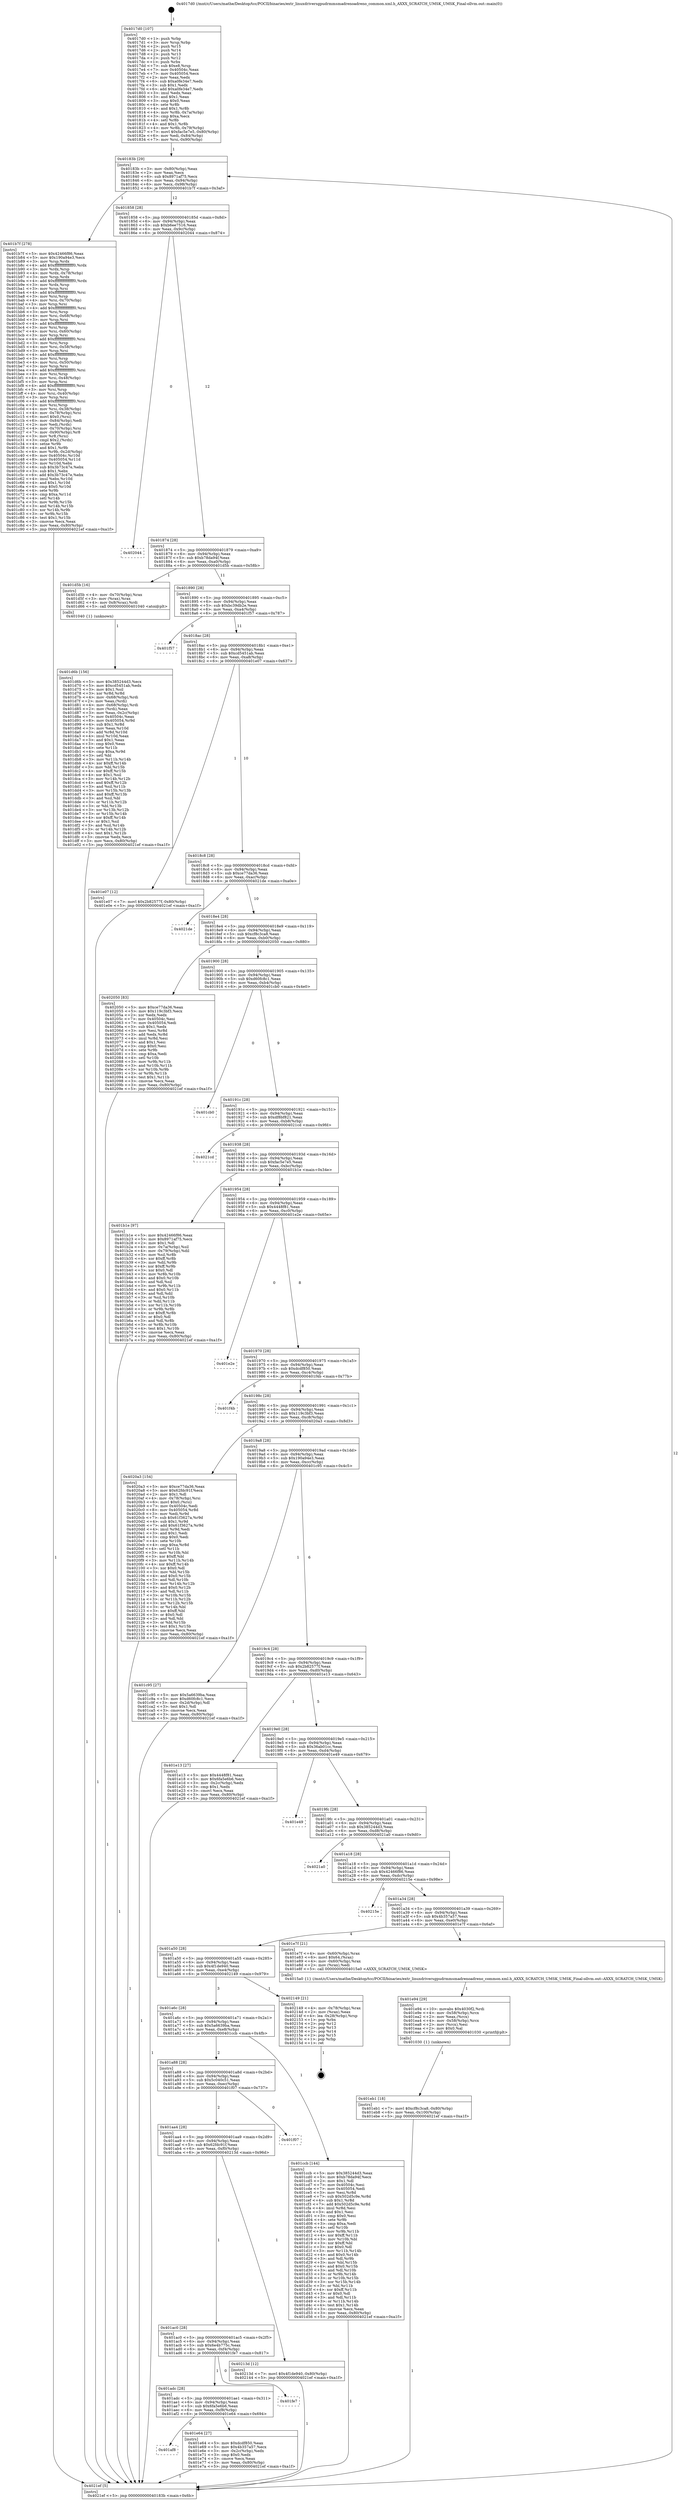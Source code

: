 digraph "0x4017d0" {
  label = "0x4017d0 (/mnt/c/Users/mathe/Desktop/tcc/POCII/binaries/extr_linuxdriversgpudrmmsmadrenoadreno_common.xml.h_AXXX_SCRATCH_UMSK_UMSK_Final-ollvm.out::main(0))"
  labelloc = "t"
  node[shape=record]

  Entry [label="",width=0.3,height=0.3,shape=circle,fillcolor=black,style=filled]
  "0x40183b" [label="{
     0x40183b [29]\l
     | [instrs]\l
     &nbsp;&nbsp;0x40183b \<+3\>: mov -0x80(%rbp),%eax\l
     &nbsp;&nbsp;0x40183e \<+2\>: mov %eax,%ecx\l
     &nbsp;&nbsp;0x401840 \<+6\>: sub $0x8971af75,%ecx\l
     &nbsp;&nbsp;0x401846 \<+6\>: mov %eax,-0x94(%rbp)\l
     &nbsp;&nbsp;0x40184c \<+6\>: mov %ecx,-0x98(%rbp)\l
     &nbsp;&nbsp;0x401852 \<+6\>: je 0000000000401b7f \<main+0x3af\>\l
  }"]
  "0x401b7f" [label="{
     0x401b7f [278]\l
     | [instrs]\l
     &nbsp;&nbsp;0x401b7f \<+5\>: mov $0x42466f86,%eax\l
     &nbsp;&nbsp;0x401b84 \<+5\>: mov $0x190a94e3,%ecx\l
     &nbsp;&nbsp;0x401b89 \<+3\>: mov %rsp,%rdx\l
     &nbsp;&nbsp;0x401b8c \<+4\>: add $0xfffffffffffffff0,%rdx\l
     &nbsp;&nbsp;0x401b90 \<+3\>: mov %rdx,%rsp\l
     &nbsp;&nbsp;0x401b93 \<+4\>: mov %rdx,-0x78(%rbp)\l
     &nbsp;&nbsp;0x401b97 \<+3\>: mov %rsp,%rdx\l
     &nbsp;&nbsp;0x401b9a \<+4\>: add $0xfffffffffffffff0,%rdx\l
     &nbsp;&nbsp;0x401b9e \<+3\>: mov %rdx,%rsp\l
     &nbsp;&nbsp;0x401ba1 \<+3\>: mov %rsp,%rsi\l
     &nbsp;&nbsp;0x401ba4 \<+4\>: add $0xfffffffffffffff0,%rsi\l
     &nbsp;&nbsp;0x401ba8 \<+3\>: mov %rsi,%rsp\l
     &nbsp;&nbsp;0x401bab \<+4\>: mov %rsi,-0x70(%rbp)\l
     &nbsp;&nbsp;0x401baf \<+3\>: mov %rsp,%rsi\l
     &nbsp;&nbsp;0x401bb2 \<+4\>: add $0xfffffffffffffff0,%rsi\l
     &nbsp;&nbsp;0x401bb6 \<+3\>: mov %rsi,%rsp\l
     &nbsp;&nbsp;0x401bb9 \<+4\>: mov %rsi,-0x68(%rbp)\l
     &nbsp;&nbsp;0x401bbd \<+3\>: mov %rsp,%rsi\l
     &nbsp;&nbsp;0x401bc0 \<+4\>: add $0xfffffffffffffff0,%rsi\l
     &nbsp;&nbsp;0x401bc4 \<+3\>: mov %rsi,%rsp\l
     &nbsp;&nbsp;0x401bc7 \<+4\>: mov %rsi,-0x60(%rbp)\l
     &nbsp;&nbsp;0x401bcb \<+3\>: mov %rsp,%rsi\l
     &nbsp;&nbsp;0x401bce \<+4\>: add $0xfffffffffffffff0,%rsi\l
     &nbsp;&nbsp;0x401bd2 \<+3\>: mov %rsi,%rsp\l
     &nbsp;&nbsp;0x401bd5 \<+4\>: mov %rsi,-0x58(%rbp)\l
     &nbsp;&nbsp;0x401bd9 \<+3\>: mov %rsp,%rsi\l
     &nbsp;&nbsp;0x401bdc \<+4\>: add $0xfffffffffffffff0,%rsi\l
     &nbsp;&nbsp;0x401be0 \<+3\>: mov %rsi,%rsp\l
     &nbsp;&nbsp;0x401be3 \<+4\>: mov %rsi,-0x50(%rbp)\l
     &nbsp;&nbsp;0x401be7 \<+3\>: mov %rsp,%rsi\l
     &nbsp;&nbsp;0x401bea \<+4\>: add $0xfffffffffffffff0,%rsi\l
     &nbsp;&nbsp;0x401bee \<+3\>: mov %rsi,%rsp\l
     &nbsp;&nbsp;0x401bf1 \<+4\>: mov %rsi,-0x48(%rbp)\l
     &nbsp;&nbsp;0x401bf5 \<+3\>: mov %rsp,%rsi\l
     &nbsp;&nbsp;0x401bf8 \<+4\>: add $0xfffffffffffffff0,%rsi\l
     &nbsp;&nbsp;0x401bfc \<+3\>: mov %rsi,%rsp\l
     &nbsp;&nbsp;0x401bff \<+4\>: mov %rsi,-0x40(%rbp)\l
     &nbsp;&nbsp;0x401c03 \<+3\>: mov %rsp,%rsi\l
     &nbsp;&nbsp;0x401c06 \<+4\>: add $0xfffffffffffffff0,%rsi\l
     &nbsp;&nbsp;0x401c0a \<+3\>: mov %rsi,%rsp\l
     &nbsp;&nbsp;0x401c0d \<+4\>: mov %rsi,-0x38(%rbp)\l
     &nbsp;&nbsp;0x401c11 \<+4\>: mov -0x78(%rbp),%rsi\l
     &nbsp;&nbsp;0x401c15 \<+6\>: movl $0x0,(%rsi)\l
     &nbsp;&nbsp;0x401c1b \<+6\>: mov -0x84(%rbp),%edi\l
     &nbsp;&nbsp;0x401c21 \<+2\>: mov %edi,(%rdx)\l
     &nbsp;&nbsp;0x401c23 \<+4\>: mov -0x70(%rbp),%rsi\l
     &nbsp;&nbsp;0x401c27 \<+7\>: mov -0x90(%rbp),%r8\l
     &nbsp;&nbsp;0x401c2e \<+3\>: mov %r8,(%rsi)\l
     &nbsp;&nbsp;0x401c31 \<+3\>: cmpl $0x2,(%rdx)\l
     &nbsp;&nbsp;0x401c34 \<+4\>: setne %r9b\l
     &nbsp;&nbsp;0x401c38 \<+4\>: and $0x1,%r9b\l
     &nbsp;&nbsp;0x401c3c \<+4\>: mov %r9b,-0x2d(%rbp)\l
     &nbsp;&nbsp;0x401c40 \<+8\>: mov 0x40504c,%r10d\l
     &nbsp;&nbsp;0x401c48 \<+8\>: mov 0x405054,%r11d\l
     &nbsp;&nbsp;0x401c50 \<+3\>: mov %r10d,%ebx\l
     &nbsp;&nbsp;0x401c53 \<+6\>: sub $0x3b73c47e,%ebx\l
     &nbsp;&nbsp;0x401c59 \<+3\>: sub $0x1,%ebx\l
     &nbsp;&nbsp;0x401c5c \<+6\>: add $0x3b73c47e,%ebx\l
     &nbsp;&nbsp;0x401c62 \<+4\>: imul %ebx,%r10d\l
     &nbsp;&nbsp;0x401c66 \<+4\>: and $0x1,%r10d\l
     &nbsp;&nbsp;0x401c6a \<+4\>: cmp $0x0,%r10d\l
     &nbsp;&nbsp;0x401c6e \<+4\>: sete %r9b\l
     &nbsp;&nbsp;0x401c72 \<+4\>: cmp $0xa,%r11d\l
     &nbsp;&nbsp;0x401c76 \<+4\>: setl %r14b\l
     &nbsp;&nbsp;0x401c7a \<+3\>: mov %r9b,%r15b\l
     &nbsp;&nbsp;0x401c7d \<+3\>: and %r14b,%r15b\l
     &nbsp;&nbsp;0x401c80 \<+3\>: xor %r14b,%r9b\l
     &nbsp;&nbsp;0x401c83 \<+3\>: or %r9b,%r15b\l
     &nbsp;&nbsp;0x401c86 \<+4\>: test $0x1,%r15b\l
     &nbsp;&nbsp;0x401c8a \<+3\>: cmovne %ecx,%eax\l
     &nbsp;&nbsp;0x401c8d \<+3\>: mov %eax,-0x80(%rbp)\l
     &nbsp;&nbsp;0x401c90 \<+5\>: jmp 00000000004021ef \<main+0xa1f\>\l
  }"]
  "0x401858" [label="{
     0x401858 [28]\l
     | [instrs]\l
     &nbsp;&nbsp;0x401858 \<+5\>: jmp 000000000040185d \<main+0x8d\>\l
     &nbsp;&nbsp;0x40185d \<+6\>: mov -0x94(%rbp),%eax\l
     &nbsp;&nbsp;0x401863 \<+5\>: sub $0xb6ee7516,%eax\l
     &nbsp;&nbsp;0x401868 \<+6\>: mov %eax,-0x9c(%rbp)\l
     &nbsp;&nbsp;0x40186e \<+6\>: je 0000000000402044 \<main+0x874\>\l
  }"]
  Exit [label="",width=0.3,height=0.3,shape=circle,fillcolor=black,style=filled,peripheries=2]
  "0x402044" [label="{
     0x402044\l
  }", style=dashed]
  "0x401874" [label="{
     0x401874 [28]\l
     | [instrs]\l
     &nbsp;&nbsp;0x401874 \<+5\>: jmp 0000000000401879 \<main+0xa9\>\l
     &nbsp;&nbsp;0x401879 \<+6\>: mov -0x94(%rbp),%eax\l
     &nbsp;&nbsp;0x40187f \<+5\>: sub $0xb78da94f,%eax\l
     &nbsp;&nbsp;0x401884 \<+6\>: mov %eax,-0xa0(%rbp)\l
     &nbsp;&nbsp;0x40188a \<+6\>: je 0000000000401d5b \<main+0x58b\>\l
  }"]
  "0x401eb1" [label="{
     0x401eb1 [18]\l
     | [instrs]\l
     &nbsp;&nbsp;0x401eb1 \<+7\>: movl $0xcf8c3ca8,-0x80(%rbp)\l
     &nbsp;&nbsp;0x401eb8 \<+6\>: mov %eax,-0x100(%rbp)\l
     &nbsp;&nbsp;0x401ebe \<+5\>: jmp 00000000004021ef \<main+0xa1f\>\l
  }"]
  "0x401d5b" [label="{
     0x401d5b [16]\l
     | [instrs]\l
     &nbsp;&nbsp;0x401d5b \<+4\>: mov -0x70(%rbp),%rax\l
     &nbsp;&nbsp;0x401d5f \<+3\>: mov (%rax),%rax\l
     &nbsp;&nbsp;0x401d62 \<+4\>: mov 0x8(%rax),%rdi\l
     &nbsp;&nbsp;0x401d66 \<+5\>: call 0000000000401040 \<atoi@plt\>\l
     | [calls]\l
     &nbsp;&nbsp;0x401040 \{1\} (unknown)\l
  }"]
  "0x401890" [label="{
     0x401890 [28]\l
     | [instrs]\l
     &nbsp;&nbsp;0x401890 \<+5\>: jmp 0000000000401895 \<main+0xc5\>\l
     &nbsp;&nbsp;0x401895 \<+6\>: mov -0x94(%rbp),%eax\l
     &nbsp;&nbsp;0x40189b \<+5\>: sub $0xbc39db2e,%eax\l
     &nbsp;&nbsp;0x4018a0 \<+6\>: mov %eax,-0xa4(%rbp)\l
     &nbsp;&nbsp;0x4018a6 \<+6\>: je 0000000000401f57 \<main+0x787\>\l
  }"]
  "0x401e94" [label="{
     0x401e94 [29]\l
     | [instrs]\l
     &nbsp;&nbsp;0x401e94 \<+10\>: movabs $0x4030f2,%rdi\l
     &nbsp;&nbsp;0x401e9e \<+4\>: mov -0x58(%rbp),%rcx\l
     &nbsp;&nbsp;0x401ea2 \<+2\>: mov %eax,(%rcx)\l
     &nbsp;&nbsp;0x401ea4 \<+4\>: mov -0x58(%rbp),%rcx\l
     &nbsp;&nbsp;0x401ea8 \<+2\>: mov (%rcx),%esi\l
     &nbsp;&nbsp;0x401eaa \<+2\>: mov $0x0,%al\l
     &nbsp;&nbsp;0x401eac \<+5\>: call 0000000000401030 \<printf@plt\>\l
     | [calls]\l
     &nbsp;&nbsp;0x401030 \{1\} (unknown)\l
  }"]
  "0x401f57" [label="{
     0x401f57\l
  }", style=dashed]
  "0x4018ac" [label="{
     0x4018ac [28]\l
     | [instrs]\l
     &nbsp;&nbsp;0x4018ac \<+5\>: jmp 00000000004018b1 \<main+0xe1\>\l
     &nbsp;&nbsp;0x4018b1 \<+6\>: mov -0x94(%rbp),%eax\l
     &nbsp;&nbsp;0x4018b7 \<+5\>: sub $0xcd5451ab,%eax\l
     &nbsp;&nbsp;0x4018bc \<+6\>: mov %eax,-0xa8(%rbp)\l
     &nbsp;&nbsp;0x4018c2 \<+6\>: je 0000000000401e07 \<main+0x637\>\l
  }"]
  "0x401af8" [label="{
     0x401af8\l
  }", style=dashed]
  "0x401e07" [label="{
     0x401e07 [12]\l
     | [instrs]\l
     &nbsp;&nbsp;0x401e07 \<+7\>: movl $0x2b82577f,-0x80(%rbp)\l
     &nbsp;&nbsp;0x401e0e \<+5\>: jmp 00000000004021ef \<main+0xa1f\>\l
  }"]
  "0x4018c8" [label="{
     0x4018c8 [28]\l
     | [instrs]\l
     &nbsp;&nbsp;0x4018c8 \<+5\>: jmp 00000000004018cd \<main+0xfd\>\l
     &nbsp;&nbsp;0x4018cd \<+6\>: mov -0x94(%rbp),%eax\l
     &nbsp;&nbsp;0x4018d3 \<+5\>: sub $0xce77da36,%eax\l
     &nbsp;&nbsp;0x4018d8 \<+6\>: mov %eax,-0xac(%rbp)\l
     &nbsp;&nbsp;0x4018de \<+6\>: je 00000000004021de \<main+0xa0e\>\l
  }"]
  "0x401e64" [label="{
     0x401e64 [27]\l
     | [instrs]\l
     &nbsp;&nbsp;0x401e64 \<+5\>: mov $0xdcdf850,%eax\l
     &nbsp;&nbsp;0x401e69 \<+5\>: mov $0x4b357a57,%ecx\l
     &nbsp;&nbsp;0x401e6e \<+3\>: mov -0x2c(%rbp),%edx\l
     &nbsp;&nbsp;0x401e71 \<+3\>: cmp $0x0,%edx\l
     &nbsp;&nbsp;0x401e74 \<+3\>: cmove %ecx,%eax\l
     &nbsp;&nbsp;0x401e77 \<+3\>: mov %eax,-0x80(%rbp)\l
     &nbsp;&nbsp;0x401e7a \<+5\>: jmp 00000000004021ef \<main+0xa1f\>\l
  }"]
  "0x4021de" [label="{
     0x4021de\l
  }", style=dashed]
  "0x4018e4" [label="{
     0x4018e4 [28]\l
     | [instrs]\l
     &nbsp;&nbsp;0x4018e4 \<+5\>: jmp 00000000004018e9 \<main+0x119\>\l
     &nbsp;&nbsp;0x4018e9 \<+6\>: mov -0x94(%rbp),%eax\l
     &nbsp;&nbsp;0x4018ef \<+5\>: sub $0xcf8c3ca8,%eax\l
     &nbsp;&nbsp;0x4018f4 \<+6\>: mov %eax,-0xb0(%rbp)\l
     &nbsp;&nbsp;0x4018fa \<+6\>: je 0000000000402050 \<main+0x880\>\l
  }"]
  "0x401adc" [label="{
     0x401adc [28]\l
     | [instrs]\l
     &nbsp;&nbsp;0x401adc \<+5\>: jmp 0000000000401ae1 \<main+0x311\>\l
     &nbsp;&nbsp;0x401ae1 \<+6\>: mov -0x94(%rbp),%eax\l
     &nbsp;&nbsp;0x401ae7 \<+5\>: sub $0x6fa5e6b6,%eax\l
     &nbsp;&nbsp;0x401aec \<+6\>: mov %eax,-0xf8(%rbp)\l
     &nbsp;&nbsp;0x401af2 \<+6\>: je 0000000000401e64 \<main+0x694\>\l
  }"]
  "0x402050" [label="{
     0x402050 [83]\l
     | [instrs]\l
     &nbsp;&nbsp;0x402050 \<+5\>: mov $0xce77da36,%eax\l
     &nbsp;&nbsp;0x402055 \<+5\>: mov $0x119c3bf3,%ecx\l
     &nbsp;&nbsp;0x40205a \<+2\>: xor %edx,%edx\l
     &nbsp;&nbsp;0x40205c \<+7\>: mov 0x40504c,%esi\l
     &nbsp;&nbsp;0x402063 \<+7\>: mov 0x405054,%edi\l
     &nbsp;&nbsp;0x40206a \<+3\>: sub $0x1,%edx\l
     &nbsp;&nbsp;0x40206d \<+3\>: mov %esi,%r8d\l
     &nbsp;&nbsp;0x402070 \<+3\>: add %edx,%r8d\l
     &nbsp;&nbsp;0x402073 \<+4\>: imul %r8d,%esi\l
     &nbsp;&nbsp;0x402077 \<+3\>: and $0x1,%esi\l
     &nbsp;&nbsp;0x40207a \<+3\>: cmp $0x0,%esi\l
     &nbsp;&nbsp;0x40207d \<+4\>: sete %r9b\l
     &nbsp;&nbsp;0x402081 \<+3\>: cmp $0xa,%edi\l
     &nbsp;&nbsp;0x402084 \<+4\>: setl %r10b\l
     &nbsp;&nbsp;0x402088 \<+3\>: mov %r9b,%r11b\l
     &nbsp;&nbsp;0x40208b \<+3\>: and %r10b,%r11b\l
     &nbsp;&nbsp;0x40208e \<+3\>: xor %r10b,%r9b\l
     &nbsp;&nbsp;0x402091 \<+3\>: or %r9b,%r11b\l
     &nbsp;&nbsp;0x402094 \<+4\>: test $0x1,%r11b\l
     &nbsp;&nbsp;0x402098 \<+3\>: cmovne %ecx,%eax\l
     &nbsp;&nbsp;0x40209b \<+3\>: mov %eax,-0x80(%rbp)\l
     &nbsp;&nbsp;0x40209e \<+5\>: jmp 00000000004021ef \<main+0xa1f\>\l
  }"]
  "0x401900" [label="{
     0x401900 [28]\l
     | [instrs]\l
     &nbsp;&nbsp;0x401900 \<+5\>: jmp 0000000000401905 \<main+0x135\>\l
     &nbsp;&nbsp;0x401905 \<+6\>: mov -0x94(%rbp),%eax\l
     &nbsp;&nbsp;0x40190b \<+5\>: sub $0xd60fc8c1,%eax\l
     &nbsp;&nbsp;0x401910 \<+6\>: mov %eax,-0xb4(%rbp)\l
     &nbsp;&nbsp;0x401916 \<+6\>: je 0000000000401cb0 \<main+0x4e0\>\l
  }"]
  "0x401fe7" [label="{
     0x401fe7\l
  }", style=dashed]
  "0x401cb0" [label="{
     0x401cb0\l
  }", style=dashed]
  "0x40191c" [label="{
     0x40191c [28]\l
     | [instrs]\l
     &nbsp;&nbsp;0x40191c \<+5\>: jmp 0000000000401921 \<main+0x151\>\l
     &nbsp;&nbsp;0x401921 \<+6\>: mov -0x94(%rbp),%eax\l
     &nbsp;&nbsp;0x401927 \<+5\>: sub $0xdf8bf821,%eax\l
     &nbsp;&nbsp;0x40192c \<+6\>: mov %eax,-0xb8(%rbp)\l
     &nbsp;&nbsp;0x401932 \<+6\>: je 00000000004021cd \<main+0x9fd\>\l
  }"]
  "0x401ac0" [label="{
     0x401ac0 [28]\l
     | [instrs]\l
     &nbsp;&nbsp;0x401ac0 \<+5\>: jmp 0000000000401ac5 \<main+0x2f5\>\l
     &nbsp;&nbsp;0x401ac5 \<+6\>: mov -0x94(%rbp),%eax\l
     &nbsp;&nbsp;0x401acb \<+5\>: sub $0x6e4b775c,%eax\l
     &nbsp;&nbsp;0x401ad0 \<+6\>: mov %eax,-0xf4(%rbp)\l
     &nbsp;&nbsp;0x401ad6 \<+6\>: je 0000000000401fe7 \<main+0x817\>\l
  }"]
  "0x4021cd" [label="{
     0x4021cd\l
  }", style=dashed]
  "0x401938" [label="{
     0x401938 [28]\l
     | [instrs]\l
     &nbsp;&nbsp;0x401938 \<+5\>: jmp 000000000040193d \<main+0x16d\>\l
     &nbsp;&nbsp;0x40193d \<+6\>: mov -0x94(%rbp),%eax\l
     &nbsp;&nbsp;0x401943 \<+5\>: sub $0xfac5e7e5,%eax\l
     &nbsp;&nbsp;0x401948 \<+6\>: mov %eax,-0xbc(%rbp)\l
     &nbsp;&nbsp;0x40194e \<+6\>: je 0000000000401b1e \<main+0x34e\>\l
  }"]
  "0x40213d" [label="{
     0x40213d [12]\l
     | [instrs]\l
     &nbsp;&nbsp;0x40213d \<+7\>: movl $0x4f1de940,-0x80(%rbp)\l
     &nbsp;&nbsp;0x402144 \<+5\>: jmp 00000000004021ef \<main+0xa1f\>\l
  }"]
  "0x401b1e" [label="{
     0x401b1e [97]\l
     | [instrs]\l
     &nbsp;&nbsp;0x401b1e \<+5\>: mov $0x42466f86,%eax\l
     &nbsp;&nbsp;0x401b23 \<+5\>: mov $0x8971af75,%ecx\l
     &nbsp;&nbsp;0x401b28 \<+2\>: mov $0x1,%dl\l
     &nbsp;&nbsp;0x401b2a \<+4\>: mov -0x7a(%rbp),%sil\l
     &nbsp;&nbsp;0x401b2e \<+4\>: mov -0x79(%rbp),%dil\l
     &nbsp;&nbsp;0x401b32 \<+3\>: mov %sil,%r8b\l
     &nbsp;&nbsp;0x401b35 \<+4\>: xor $0xff,%r8b\l
     &nbsp;&nbsp;0x401b39 \<+3\>: mov %dil,%r9b\l
     &nbsp;&nbsp;0x401b3c \<+4\>: xor $0xff,%r9b\l
     &nbsp;&nbsp;0x401b40 \<+3\>: xor $0x0,%dl\l
     &nbsp;&nbsp;0x401b43 \<+3\>: mov %r8b,%r10b\l
     &nbsp;&nbsp;0x401b46 \<+4\>: and $0x0,%r10b\l
     &nbsp;&nbsp;0x401b4a \<+3\>: and %dl,%sil\l
     &nbsp;&nbsp;0x401b4d \<+3\>: mov %r9b,%r11b\l
     &nbsp;&nbsp;0x401b50 \<+4\>: and $0x0,%r11b\l
     &nbsp;&nbsp;0x401b54 \<+3\>: and %dl,%dil\l
     &nbsp;&nbsp;0x401b57 \<+3\>: or %sil,%r10b\l
     &nbsp;&nbsp;0x401b5a \<+3\>: or %dil,%r11b\l
     &nbsp;&nbsp;0x401b5d \<+3\>: xor %r11b,%r10b\l
     &nbsp;&nbsp;0x401b60 \<+3\>: or %r9b,%r8b\l
     &nbsp;&nbsp;0x401b63 \<+4\>: xor $0xff,%r8b\l
     &nbsp;&nbsp;0x401b67 \<+3\>: or $0x0,%dl\l
     &nbsp;&nbsp;0x401b6a \<+3\>: and %dl,%r8b\l
     &nbsp;&nbsp;0x401b6d \<+3\>: or %r8b,%r10b\l
     &nbsp;&nbsp;0x401b70 \<+4\>: test $0x1,%r10b\l
     &nbsp;&nbsp;0x401b74 \<+3\>: cmovne %ecx,%eax\l
     &nbsp;&nbsp;0x401b77 \<+3\>: mov %eax,-0x80(%rbp)\l
     &nbsp;&nbsp;0x401b7a \<+5\>: jmp 00000000004021ef \<main+0xa1f\>\l
  }"]
  "0x401954" [label="{
     0x401954 [28]\l
     | [instrs]\l
     &nbsp;&nbsp;0x401954 \<+5\>: jmp 0000000000401959 \<main+0x189\>\l
     &nbsp;&nbsp;0x401959 \<+6\>: mov -0x94(%rbp),%eax\l
     &nbsp;&nbsp;0x40195f \<+5\>: sub $0x4448f81,%eax\l
     &nbsp;&nbsp;0x401964 \<+6\>: mov %eax,-0xc0(%rbp)\l
     &nbsp;&nbsp;0x40196a \<+6\>: je 0000000000401e2e \<main+0x65e\>\l
  }"]
  "0x4021ef" [label="{
     0x4021ef [5]\l
     | [instrs]\l
     &nbsp;&nbsp;0x4021ef \<+5\>: jmp 000000000040183b \<main+0x6b\>\l
  }"]
  "0x4017d0" [label="{
     0x4017d0 [107]\l
     | [instrs]\l
     &nbsp;&nbsp;0x4017d0 \<+1\>: push %rbp\l
     &nbsp;&nbsp;0x4017d1 \<+3\>: mov %rsp,%rbp\l
     &nbsp;&nbsp;0x4017d4 \<+2\>: push %r15\l
     &nbsp;&nbsp;0x4017d6 \<+2\>: push %r14\l
     &nbsp;&nbsp;0x4017d8 \<+2\>: push %r13\l
     &nbsp;&nbsp;0x4017da \<+2\>: push %r12\l
     &nbsp;&nbsp;0x4017dc \<+1\>: push %rbx\l
     &nbsp;&nbsp;0x4017dd \<+7\>: sub $0xe8,%rsp\l
     &nbsp;&nbsp;0x4017e4 \<+7\>: mov 0x40504c,%eax\l
     &nbsp;&nbsp;0x4017eb \<+7\>: mov 0x405054,%ecx\l
     &nbsp;&nbsp;0x4017f2 \<+2\>: mov %eax,%edx\l
     &nbsp;&nbsp;0x4017f4 \<+6\>: sub $0xa0fe34e7,%edx\l
     &nbsp;&nbsp;0x4017fa \<+3\>: sub $0x1,%edx\l
     &nbsp;&nbsp;0x4017fd \<+6\>: add $0xa0fe34e7,%edx\l
     &nbsp;&nbsp;0x401803 \<+3\>: imul %edx,%eax\l
     &nbsp;&nbsp;0x401806 \<+3\>: and $0x1,%eax\l
     &nbsp;&nbsp;0x401809 \<+3\>: cmp $0x0,%eax\l
     &nbsp;&nbsp;0x40180c \<+4\>: sete %r8b\l
     &nbsp;&nbsp;0x401810 \<+4\>: and $0x1,%r8b\l
     &nbsp;&nbsp;0x401814 \<+4\>: mov %r8b,-0x7a(%rbp)\l
     &nbsp;&nbsp;0x401818 \<+3\>: cmp $0xa,%ecx\l
     &nbsp;&nbsp;0x40181b \<+4\>: setl %r8b\l
     &nbsp;&nbsp;0x40181f \<+4\>: and $0x1,%r8b\l
     &nbsp;&nbsp;0x401823 \<+4\>: mov %r8b,-0x79(%rbp)\l
     &nbsp;&nbsp;0x401827 \<+7\>: movl $0xfac5e7e5,-0x80(%rbp)\l
     &nbsp;&nbsp;0x40182e \<+6\>: mov %edi,-0x84(%rbp)\l
     &nbsp;&nbsp;0x401834 \<+7\>: mov %rsi,-0x90(%rbp)\l
  }"]
  "0x401aa4" [label="{
     0x401aa4 [28]\l
     | [instrs]\l
     &nbsp;&nbsp;0x401aa4 \<+5\>: jmp 0000000000401aa9 \<main+0x2d9\>\l
     &nbsp;&nbsp;0x401aa9 \<+6\>: mov -0x94(%rbp),%eax\l
     &nbsp;&nbsp;0x401aaf \<+5\>: sub $0x62fdc91f,%eax\l
     &nbsp;&nbsp;0x401ab4 \<+6\>: mov %eax,-0xf0(%rbp)\l
     &nbsp;&nbsp;0x401aba \<+6\>: je 000000000040213d \<main+0x96d\>\l
  }"]
  "0x401f07" [label="{
     0x401f07\l
  }", style=dashed]
  "0x401e2e" [label="{
     0x401e2e\l
  }", style=dashed]
  "0x401970" [label="{
     0x401970 [28]\l
     | [instrs]\l
     &nbsp;&nbsp;0x401970 \<+5\>: jmp 0000000000401975 \<main+0x1a5\>\l
     &nbsp;&nbsp;0x401975 \<+6\>: mov -0x94(%rbp),%eax\l
     &nbsp;&nbsp;0x40197b \<+5\>: sub $0xdcdf850,%eax\l
     &nbsp;&nbsp;0x401980 \<+6\>: mov %eax,-0xc4(%rbp)\l
     &nbsp;&nbsp;0x401986 \<+6\>: je 0000000000401f4b \<main+0x77b\>\l
  }"]
  "0x401d6b" [label="{
     0x401d6b [156]\l
     | [instrs]\l
     &nbsp;&nbsp;0x401d6b \<+5\>: mov $0x385244d3,%ecx\l
     &nbsp;&nbsp;0x401d70 \<+5\>: mov $0xcd5451ab,%edx\l
     &nbsp;&nbsp;0x401d75 \<+3\>: mov $0x1,%sil\l
     &nbsp;&nbsp;0x401d78 \<+3\>: xor %r8d,%r8d\l
     &nbsp;&nbsp;0x401d7b \<+4\>: mov -0x68(%rbp),%rdi\l
     &nbsp;&nbsp;0x401d7f \<+2\>: mov %eax,(%rdi)\l
     &nbsp;&nbsp;0x401d81 \<+4\>: mov -0x68(%rbp),%rdi\l
     &nbsp;&nbsp;0x401d85 \<+2\>: mov (%rdi),%eax\l
     &nbsp;&nbsp;0x401d87 \<+3\>: mov %eax,-0x2c(%rbp)\l
     &nbsp;&nbsp;0x401d8a \<+7\>: mov 0x40504c,%eax\l
     &nbsp;&nbsp;0x401d91 \<+8\>: mov 0x405054,%r9d\l
     &nbsp;&nbsp;0x401d99 \<+4\>: sub $0x1,%r8d\l
     &nbsp;&nbsp;0x401d9d \<+3\>: mov %eax,%r10d\l
     &nbsp;&nbsp;0x401da0 \<+3\>: add %r8d,%r10d\l
     &nbsp;&nbsp;0x401da3 \<+4\>: imul %r10d,%eax\l
     &nbsp;&nbsp;0x401da7 \<+3\>: and $0x1,%eax\l
     &nbsp;&nbsp;0x401daa \<+3\>: cmp $0x0,%eax\l
     &nbsp;&nbsp;0x401dad \<+4\>: sete %r11b\l
     &nbsp;&nbsp;0x401db1 \<+4\>: cmp $0xa,%r9d\l
     &nbsp;&nbsp;0x401db5 \<+3\>: setl %bl\l
     &nbsp;&nbsp;0x401db8 \<+3\>: mov %r11b,%r14b\l
     &nbsp;&nbsp;0x401dbb \<+4\>: xor $0xff,%r14b\l
     &nbsp;&nbsp;0x401dbf \<+3\>: mov %bl,%r15b\l
     &nbsp;&nbsp;0x401dc2 \<+4\>: xor $0xff,%r15b\l
     &nbsp;&nbsp;0x401dc6 \<+4\>: xor $0x1,%sil\l
     &nbsp;&nbsp;0x401dca \<+3\>: mov %r14b,%r12b\l
     &nbsp;&nbsp;0x401dcd \<+4\>: and $0xff,%r12b\l
     &nbsp;&nbsp;0x401dd1 \<+3\>: and %sil,%r11b\l
     &nbsp;&nbsp;0x401dd4 \<+3\>: mov %r15b,%r13b\l
     &nbsp;&nbsp;0x401dd7 \<+4\>: and $0xff,%r13b\l
     &nbsp;&nbsp;0x401ddb \<+3\>: and %sil,%bl\l
     &nbsp;&nbsp;0x401dde \<+3\>: or %r11b,%r12b\l
     &nbsp;&nbsp;0x401de1 \<+3\>: or %bl,%r13b\l
     &nbsp;&nbsp;0x401de4 \<+3\>: xor %r13b,%r12b\l
     &nbsp;&nbsp;0x401de7 \<+3\>: or %r15b,%r14b\l
     &nbsp;&nbsp;0x401dea \<+4\>: xor $0xff,%r14b\l
     &nbsp;&nbsp;0x401dee \<+4\>: or $0x1,%sil\l
     &nbsp;&nbsp;0x401df2 \<+3\>: and %sil,%r14b\l
     &nbsp;&nbsp;0x401df5 \<+3\>: or %r14b,%r12b\l
     &nbsp;&nbsp;0x401df8 \<+4\>: test $0x1,%r12b\l
     &nbsp;&nbsp;0x401dfc \<+3\>: cmovne %edx,%ecx\l
     &nbsp;&nbsp;0x401dff \<+3\>: mov %ecx,-0x80(%rbp)\l
     &nbsp;&nbsp;0x401e02 \<+5\>: jmp 00000000004021ef \<main+0xa1f\>\l
  }"]
  "0x401f4b" [label="{
     0x401f4b\l
  }", style=dashed]
  "0x40198c" [label="{
     0x40198c [28]\l
     | [instrs]\l
     &nbsp;&nbsp;0x40198c \<+5\>: jmp 0000000000401991 \<main+0x1c1\>\l
     &nbsp;&nbsp;0x401991 \<+6\>: mov -0x94(%rbp),%eax\l
     &nbsp;&nbsp;0x401997 \<+5\>: sub $0x119c3bf3,%eax\l
     &nbsp;&nbsp;0x40199c \<+6\>: mov %eax,-0xc8(%rbp)\l
     &nbsp;&nbsp;0x4019a2 \<+6\>: je 00000000004020a3 \<main+0x8d3\>\l
  }"]
  "0x401a88" [label="{
     0x401a88 [28]\l
     | [instrs]\l
     &nbsp;&nbsp;0x401a88 \<+5\>: jmp 0000000000401a8d \<main+0x2bd\>\l
     &nbsp;&nbsp;0x401a8d \<+6\>: mov -0x94(%rbp),%eax\l
     &nbsp;&nbsp;0x401a93 \<+5\>: sub $0x5c040c51,%eax\l
     &nbsp;&nbsp;0x401a98 \<+6\>: mov %eax,-0xec(%rbp)\l
     &nbsp;&nbsp;0x401a9e \<+6\>: je 0000000000401f07 \<main+0x737\>\l
  }"]
  "0x4020a3" [label="{
     0x4020a3 [154]\l
     | [instrs]\l
     &nbsp;&nbsp;0x4020a3 \<+5\>: mov $0xce77da36,%eax\l
     &nbsp;&nbsp;0x4020a8 \<+5\>: mov $0x62fdc91f,%ecx\l
     &nbsp;&nbsp;0x4020ad \<+2\>: mov $0x1,%dl\l
     &nbsp;&nbsp;0x4020af \<+4\>: mov -0x78(%rbp),%rsi\l
     &nbsp;&nbsp;0x4020b3 \<+6\>: movl $0x0,(%rsi)\l
     &nbsp;&nbsp;0x4020b9 \<+7\>: mov 0x40504c,%edi\l
     &nbsp;&nbsp;0x4020c0 \<+8\>: mov 0x405054,%r8d\l
     &nbsp;&nbsp;0x4020c8 \<+3\>: mov %edi,%r9d\l
     &nbsp;&nbsp;0x4020cb \<+7\>: sub $0x61f3627a,%r9d\l
     &nbsp;&nbsp;0x4020d2 \<+4\>: sub $0x1,%r9d\l
     &nbsp;&nbsp;0x4020d6 \<+7\>: add $0x61f3627a,%r9d\l
     &nbsp;&nbsp;0x4020dd \<+4\>: imul %r9d,%edi\l
     &nbsp;&nbsp;0x4020e1 \<+3\>: and $0x1,%edi\l
     &nbsp;&nbsp;0x4020e4 \<+3\>: cmp $0x0,%edi\l
     &nbsp;&nbsp;0x4020e7 \<+4\>: sete %r10b\l
     &nbsp;&nbsp;0x4020eb \<+4\>: cmp $0xa,%r8d\l
     &nbsp;&nbsp;0x4020ef \<+4\>: setl %r11b\l
     &nbsp;&nbsp;0x4020f3 \<+3\>: mov %r10b,%bl\l
     &nbsp;&nbsp;0x4020f6 \<+3\>: xor $0xff,%bl\l
     &nbsp;&nbsp;0x4020f9 \<+3\>: mov %r11b,%r14b\l
     &nbsp;&nbsp;0x4020fc \<+4\>: xor $0xff,%r14b\l
     &nbsp;&nbsp;0x402100 \<+3\>: xor $0x0,%dl\l
     &nbsp;&nbsp;0x402103 \<+3\>: mov %bl,%r15b\l
     &nbsp;&nbsp;0x402106 \<+4\>: and $0x0,%r15b\l
     &nbsp;&nbsp;0x40210a \<+3\>: and %dl,%r10b\l
     &nbsp;&nbsp;0x40210d \<+3\>: mov %r14b,%r12b\l
     &nbsp;&nbsp;0x402110 \<+4\>: and $0x0,%r12b\l
     &nbsp;&nbsp;0x402114 \<+3\>: and %dl,%r11b\l
     &nbsp;&nbsp;0x402117 \<+3\>: or %r10b,%r15b\l
     &nbsp;&nbsp;0x40211a \<+3\>: or %r11b,%r12b\l
     &nbsp;&nbsp;0x40211d \<+3\>: xor %r12b,%r15b\l
     &nbsp;&nbsp;0x402120 \<+3\>: or %r14b,%bl\l
     &nbsp;&nbsp;0x402123 \<+3\>: xor $0xff,%bl\l
     &nbsp;&nbsp;0x402126 \<+3\>: or $0x0,%dl\l
     &nbsp;&nbsp;0x402129 \<+2\>: and %dl,%bl\l
     &nbsp;&nbsp;0x40212b \<+3\>: or %bl,%r15b\l
     &nbsp;&nbsp;0x40212e \<+4\>: test $0x1,%r15b\l
     &nbsp;&nbsp;0x402132 \<+3\>: cmovne %ecx,%eax\l
     &nbsp;&nbsp;0x402135 \<+3\>: mov %eax,-0x80(%rbp)\l
     &nbsp;&nbsp;0x402138 \<+5\>: jmp 00000000004021ef \<main+0xa1f\>\l
  }"]
  "0x4019a8" [label="{
     0x4019a8 [28]\l
     | [instrs]\l
     &nbsp;&nbsp;0x4019a8 \<+5\>: jmp 00000000004019ad \<main+0x1dd\>\l
     &nbsp;&nbsp;0x4019ad \<+6\>: mov -0x94(%rbp),%eax\l
     &nbsp;&nbsp;0x4019b3 \<+5\>: sub $0x190a94e3,%eax\l
     &nbsp;&nbsp;0x4019b8 \<+6\>: mov %eax,-0xcc(%rbp)\l
     &nbsp;&nbsp;0x4019be \<+6\>: je 0000000000401c95 \<main+0x4c5\>\l
  }"]
  "0x401ccb" [label="{
     0x401ccb [144]\l
     | [instrs]\l
     &nbsp;&nbsp;0x401ccb \<+5\>: mov $0x385244d3,%eax\l
     &nbsp;&nbsp;0x401cd0 \<+5\>: mov $0xb78da94f,%ecx\l
     &nbsp;&nbsp;0x401cd5 \<+2\>: mov $0x1,%dl\l
     &nbsp;&nbsp;0x401cd7 \<+7\>: mov 0x40504c,%esi\l
     &nbsp;&nbsp;0x401cde \<+7\>: mov 0x405054,%edi\l
     &nbsp;&nbsp;0x401ce5 \<+3\>: mov %esi,%r8d\l
     &nbsp;&nbsp;0x401ce8 \<+7\>: sub $0x502d5c9e,%r8d\l
     &nbsp;&nbsp;0x401cef \<+4\>: sub $0x1,%r8d\l
     &nbsp;&nbsp;0x401cf3 \<+7\>: add $0x502d5c9e,%r8d\l
     &nbsp;&nbsp;0x401cfa \<+4\>: imul %r8d,%esi\l
     &nbsp;&nbsp;0x401cfe \<+3\>: and $0x1,%esi\l
     &nbsp;&nbsp;0x401d01 \<+3\>: cmp $0x0,%esi\l
     &nbsp;&nbsp;0x401d04 \<+4\>: sete %r9b\l
     &nbsp;&nbsp;0x401d08 \<+3\>: cmp $0xa,%edi\l
     &nbsp;&nbsp;0x401d0b \<+4\>: setl %r10b\l
     &nbsp;&nbsp;0x401d0f \<+3\>: mov %r9b,%r11b\l
     &nbsp;&nbsp;0x401d12 \<+4\>: xor $0xff,%r11b\l
     &nbsp;&nbsp;0x401d16 \<+3\>: mov %r10b,%bl\l
     &nbsp;&nbsp;0x401d19 \<+3\>: xor $0xff,%bl\l
     &nbsp;&nbsp;0x401d1c \<+3\>: xor $0x0,%dl\l
     &nbsp;&nbsp;0x401d1f \<+3\>: mov %r11b,%r14b\l
     &nbsp;&nbsp;0x401d22 \<+4\>: and $0x0,%r14b\l
     &nbsp;&nbsp;0x401d26 \<+3\>: and %dl,%r9b\l
     &nbsp;&nbsp;0x401d29 \<+3\>: mov %bl,%r15b\l
     &nbsp;&nbsp;0x401d2c \<+4\>: and $0x0,%r15b\l
     &nbsp;&nbsp;0x401d30 \<+3\>: and %dl,%r10b\l
     &nbsp;&nbsp;0x401d33 \<+3\>: or %r9b,%r14b\l
     &nbsp;&nbsp;0x401d36 \<+3\>: or %r10b,%r15b\l
     &nbsp;&nbsp;0x401d39 \<+3\>: xor %r15b,%r14b\l
     &nbsp;&nbsp;0x401d3c \<+3\>: or %bl,%r11b\l
     &nbsp;&nbsp;0x401d3f \<+4\>: xor $0xff,%r11b\l
     &nbsp;&nbsp;0x401d43 \<+3\>: or $0x0,%dl\l
     &nbsp;&nbsp;0x401d46 \<+3\>: and %dl,%r11b\l
     &nbsp;&nbsp;0x401d49 \<+3\>: or %r11b,%r14b\l
     &nbsp;&nbsp;0x401d4c \<+4\>: test $0x1,%r14b\l
     &nbsp;&nbsp;0x401d50 \<+3\>: cmovne %ecx,%eax\l
     &nbsp;&nbsp;0x401d53 \<+3\>: mov %eax,-0x80(%rbp)\l
     &nbsp;&nbsp;0x401d56 \<+5\>: jmp 00000000004021ef \<main+0xa1f\>\l
  }"]
  "0x401c95" [label="{
     0x401c95 [27]\l
     | [instrs]\l
     &nbsp;&nbsp;0x401c95 \<+5\>: mov $0x5a6639ba,%eax\l
     &nbsp;&nbsp;0x401c9a \<+5\>: mov $0xd60fc8c1,%ecx\l
     &nbsp;&nbsp;0x401c9f \<+3\>: mov -0x2d(%rbp),%dl\l
     &nbsp;&nbsp;0x401ca2 \<+3\>: test $0x1,%dl\l
     &nbsp;&nbsp;0x401ca5 \<+3\>: cmovne %ecx,%eax\l
     &nbsp;&nbsp;0x401ca8 \<+3\>: mov %eax,-0x80(%rbp)\l
     &nbsp;&nbsp;0x401cab \<+5\>: jmp 00000000004021ef \<main+0xa1f\>\l
  }"]
  "0x4019c4" [label="{
     0x4019c4 [28]\l
     | [instrs]\l
     &nbsp;&nbsp;0x4019c4 \<+5\>: jmp 00000000004019c9 \<main+0x1f9\>\l
     &nbsp;&nbsp;0x4019c9 \<+6\>: mov -0x94(%rbp),%eax\l
     &nbsp;&nbsp;0x4019cf \<+5\>: sub $0x2b82577f,%eax\l
     &nbsp;&nbsp;0x4019d4 \<+6\>: mov %eax,-0xd0(%rbp)\l
     &nbsp;&nbsp;0x4019da \<+6\>: je 0000000000401e13 \<main+0x643\>\l
  }"]
  "0x401a6c" [label="{
     0x401a6c [28]\l
     | [instrs]\l
     &nbsp;&nbsp;0x401a6c \<+5\>: jmp 0000000000401a71 \<main+0x2a1\>\l
     &nbsp;&nbsp;0x401a71 \<+6\>: mov -0x94(%rbp),%eax\l
     &nbsp;&nbsp;0x401a77 \<+5\>: sub $0x5a6639ba,%eax\l
     &nbsp;&nbsp;0x401a7c \<+6\>: mov %eax,-0xe8(%rbp)\l
     &nbsp;&nbsp;0x401a82 \<+6\>: je 0000000000401ccb \<main+0x4fb\>\l
  }"]
  "0x401e13" [label="{
     0x401e13 [27]\l
     | [instrs]\l
     &nbsp;&nbsp;0x401e13 \<+5\>: mov $0x4448f81,%eax\l
     &nbsp;&nbsp;0x401e18 \<+5\>: mov $0x6fa5e6b6,%ecx\l
     &nbsp;&nbsp;0x401e1d \<+3\>: mov -0x2c(%rbp),%edx\l
     &nbsp;&nbsp;0x401e20 \<+3\>: cmp $0x1,%edx\l
     &nbsp;&nbsp;0x401e23 \<+3\>: cmovl %ecx,%eax\l
     &nbsp;&nbsp;0x401e26 \<+3\>: mov %eax,-0x80(%rbp)\l
     &nbsp;&nbsp;0x401e29 \<+5\>: jmp 00000000004021ef \<main+0xa1f\>\l
  }"]
  "0x4019e0" [label="{
     0x4019e0 [28]\l
     | [instrs]\l
     &nbsp;&nbsp;0x4019e0 \<+5\>: jmp 00000000004019e5 \<main+0x215\>\l
     &nbsp;&nbsp;0x4019e5 \<+6\>: mov -0x94(%rbp),%eax\l
     &nbsp;&nbsp;0x4019eb \<+5\>: sub $0x36ab01cc,%eax\l
     &nbsp;&nbsp;0x4019f0 \<+6\>: mov %eax,-0xd4(%rbp)\l
     &nbsp;&nbsp;0x4019f6 \<+6\>: je 0000000000401e49 \<main+0x679\>\l
  }"]
  "0x402149" [label="{
     0x402149 [21]\l
     | [instrs]\l
     &nbsp;&nbsp;0x402149 \<+4\>: mov -0x78(%rbp),%rax\l
     &nbsp;&nbsp;0x40214d \<+2\>: mov (%rax),%eax\l
     &nbsp;&nbsp;0x40214f \<+4\>: lea -0x28(%rbp),%rsp\l
     &nbsp;&nbsp;0x402153 \<+1\>: pop %rbx\l
     &nbsp;&nbsp;0x402154 \<+2\>: pop %r12\l
     &nbsp;&nbsp;0x402156 \<+2\>: pop %r13\l
     &nbsp;&nbsp;0x402158 \<+2\>: pop %r14\l
     &nbsp;&nbsp;0x40215a \<+2\>: pop %r15\l
     &nbsp;&nbsp;0x40215c \<+1\>: pop %rbp\l
     &nbsp;&nbsp;0x40215d \<+1\>: ret\l
  }"]
  "0x401e49" [label="{
     0x401e49\l
  }", style=dashed]
  "0x4019fc" [label="{
     0x4019fc [28]\l
     | [instrs]\l
     &nbsp;&nbsp;0x4019fc \<+5\>: jmp 0000000000401a01 \<main+0x231\>\l
     &nbsp;&nbsp;0x401a01 \<+6\>: mov -0x94(%rbp),%eax\l
     &nbsp;&nbsp;0x401a07 \<+5\>: sub $0x385244d3,%eax\l
     &nbsp;&nbsp;0x401a0c \<+6\>: mov %eax,-0xd8(%rbp)\l
     &nbsp;&nbsp;0x401a12 \<+6\>: je 00000000004021a0 \<main+0x9d0\>\l
  }"]
  "0x401a50" [label="{
     0x401a50 [28]\l
     | [instrs]\l
     &nbsp;&nbsp;0x401a50 \<+5\>: jmp 0000000000401a55 \<main+0x285\>\l
     &nbsp;&nbsp;0x401a55 \<+6\>: mov -0x94(%rbp),%eax\l
     &nbsp;&nbsp;0x401a5b \<+5\>: sub $0x4f1de940,%eax\l
     &nbsp;&nbsp;0x401a60 \<+6\>: mov %eax,-0xe4(%rbp)\l
     &nbsp;&nbsp;0x401a66 \<+6\>: je 0000000000402149 \<main+0x979\>\l
  }"]
  "0x4021a0" [label="{
     0x4021a0\l
  }", style=dashed]
  "0x401a18" [label="{
     0x401a18 [28]\l
     | [instrs]\l
     &nbsp;&nbsp;0x401a18 \<+5\>: jmp 0000000000401a1d \<main+0x24d\>\l
     &nbsp;&nbsp;0x401a1d \<+6\>: mov -0x94(%rbp),%eax\l
     &nbsp;&nbsp;0x401a23 \<+5\>: sub $0x42466f86,%eax\l
     &nbsp;&nbsp;0x401a28 \<+6\>: mov %eax,-0xdc(%rbp)\l
     &nbsp;&nbsp;0x401a2e \<+6\>: je 000000000040215e \<main+0x98e\>\l
  }"]
  "0x401e7f" [label="{
     0x401e7f [21]\l
     | [instrs]\l
     &nbsp;&nbsp;0x401e7f \<+4\>: mov -0x60(%rbp),%rax\l
     &nbsp;&nbsp;0x401e83 \<+6\>: movl $0x64,(%rax)\l
     &nbsp;&nbsp;0x401e89 \<+4\>: mov -0x60(%rbp),%rax\l
     &nbsp;&nbsp;0x401e8d \<+2\>: mov (%rax),%edi\l
     &nbsp;&nbsp;0x401e8f \<+5\>: call 00000000004015a0 \<AXXX_SCRATCH_UMSK_UMSK\>\l
     | [calls]\l
     &nbsp;&nbsp;0x4015a0 \{1\} (/mnt/c/Users/mathe/Desktop/tcc/POCII/binaries/extr_linuxdriversgpudrmmsmadrenoadreno_common.xml.h_AXXX_SCRATCH_UMSK_UMSK_Final-ollvm.out::AXXX_SCRATCH_UMSK_UMSK)\l
  }"]
  "0x40215e" [label="{
     0x40215e\l
  }", style=dashed]
  "0x401a34" [label="{
     0x401a34 [28]\l
     | [instrs]\l
     &nbsp;&nbsp;0x401a34 \<+5\>: jmp 0000000000401a39 \<main+0x269\>\l
     &nbsp;&nbsp;0x401a39 \<+6\>: mov -0x94(%rbp),%eax\l
     &nbsp;&nbsp;0x401a3f \<+5\>: sub $0x4b357a57,%eax\l
     &nbsp;&nbsp;0x401a44 \<+6\>: mov %eax,-0xe0(%rbp)\l
     &nbsp;&nbsp;0x401a4a \<+6\>: je 0000000000401e7f \<main+0x6af\>\l
  }"]
  Entry -> "0x4017d0" [label=" 1"]
  "0x40183b" -> "0x401b7f" [label=" 1"]
  "0x40183b" -> "0x401858" [label=" 12"]
  "0x402149" -> Exit [label=" 1"]
  "0x401858" -> "0x402044" [label=" 0"]
  "0x401858" -> "0x401874" [label=" 12"]
  "0x40213d" -> "0x4021ef" [label=" 1"]
  "0x401874" -> "0x401d5b" [label=" 1"]
  "0x401874" -> "0x401890" [label=" 11"]
  "0x4020a3" -> "0x4021ef" [label=" 1"]
  "0x401890" -> "0x401f57" [label=" 0"]
  "0x401890" -> "0x4018ac" [label=" 11"]
  "0x402050" -> "0x4021ef" [label=" 1"]
  "0x4018ac" -> "0x401e07" [label=" 1"]
  "0x4018ac" -> "0x4018c8" [label=" 10"]
  "0x401eb1" -> "0x4021ef" [label=" 1"]
  "0x4018c8" -> "0x4021de" [label=" 0"]
  "0x4018c8" -> "0x4018e4" [label=" 10"]
  "0x401e94" -> "0x401eb1" [label=" 1"]
  "0x4018e4" -> "0x402050" [label=" 1"]
  "0x4018e4" -> "0x401900" [label=" 9"]
  "0x401e64" -> "0x4021ef" [label=" 1"]
  "0x401900" -> "0x401cb0" [label=" 0"]
  "0x401900" -> "0x40191c" [label=" 9"]
  "0x401adc" -> "0x401af8" [label=" 0"]
  "0x40191c" -> "0x4021cd" [label=" 0"]
  "0x40191c" -> "0x401938" [label=" 9"]
  "0x401e7f" -> "0x401e94" [label=" 1"]
  "0x401938" -> "0x401b1e" [label=" 1"]
  "0x401938" -> "0x401954" [label=" 8"]
  "0x401b1e" -> "0x4021ef" [label=" 1"]
  "0x4017d0" -> "0x40183b" [label=" 1"]
  "0x4021ef" -> "0x40183b" [label=" 12"]
  "0x401ac0" -> "0x401adc" [label=" 1"]
  "0x401b7f" -> "0x4021ef" [label=" 1"]
  "0x401adc" -> "0x401e64" [label=" 1"]
  "0x401954" -> "0x401e2e" [label=" 0"]
  "0x401954" -> "0x401970" [label=" 8"]
  "0x401aa4" -> "0x401ac0" [label=" 1"]
  "0x401970" -> "0x401f4b" [label=" 0"]
  "0x401970" -> "0x40198c" [label=" 8"]
  "0x401ac0" -> "0x401fe7" [label=" 0"]
  "0x40198c" -> "0x4020a3" [label=" 1"]
  "0x40198c" -> "0x4019a8" [label=" 7"]
  "0x401a88" -> "0x401aa4" [label=" 2"]
  "0x4019a8" -> "0x401c95" [label=" 1"]
  "0x4019a8" -> "0x4019c4" [label=" 6"]
  "0x401c95" -> "0x4021ef" [label=" 1"]
  "0x401a88" -> "0x401f07" [label=" 0"]
  "0x4019c4" -> "0x401e13" [label=" 1"]
  "0x4019c4" -> "0x4019e0" [label=" 5"]
  "0x401e13" -> "0x4021ef" [label=" 1"]
  "0x4019e0" -> "0x401e49" [label=" 0"]
  "0x4019e0" -> "0x4019fc" [label=" 5"]
  "0x401e07" -> "0x4021ef" [label=" 1"]
  "0x4019fc" -> "0x4021a0" [label=" 0"]
  "0x4019fc" -> "0x401a18" [label=" 5"]
  "0x401d5b" -> "0x401d6b" [label=" 1"]
  "0x401a18" -> "0x40215e" [label=" 0"]
  "0x401a18" -> "0x401a34" [label=" 5"]
  "0x401ccb" -> "0x4021ef" [label=" 1"]
  "0x401a34" -> "0x401e7f" [label=" 1"]
  "0x401a34" -> "0x401a50" [label=" 4"]
  "0x401d6b" -> "0x4021ef" [label=" 1"]
  "0x401a50" -> "0x402149" [label=" 1"]
  "0x401a50" -> "0x401a6c" [label=" 3"]
  "0x401aa4" -> "0x40213d" [label=" 1"]
  "0x401a6c" -> "0x401ccb" [label=" 1"]
  "0x401a6c" -> "0x401a88" [label=" 2"]
}
